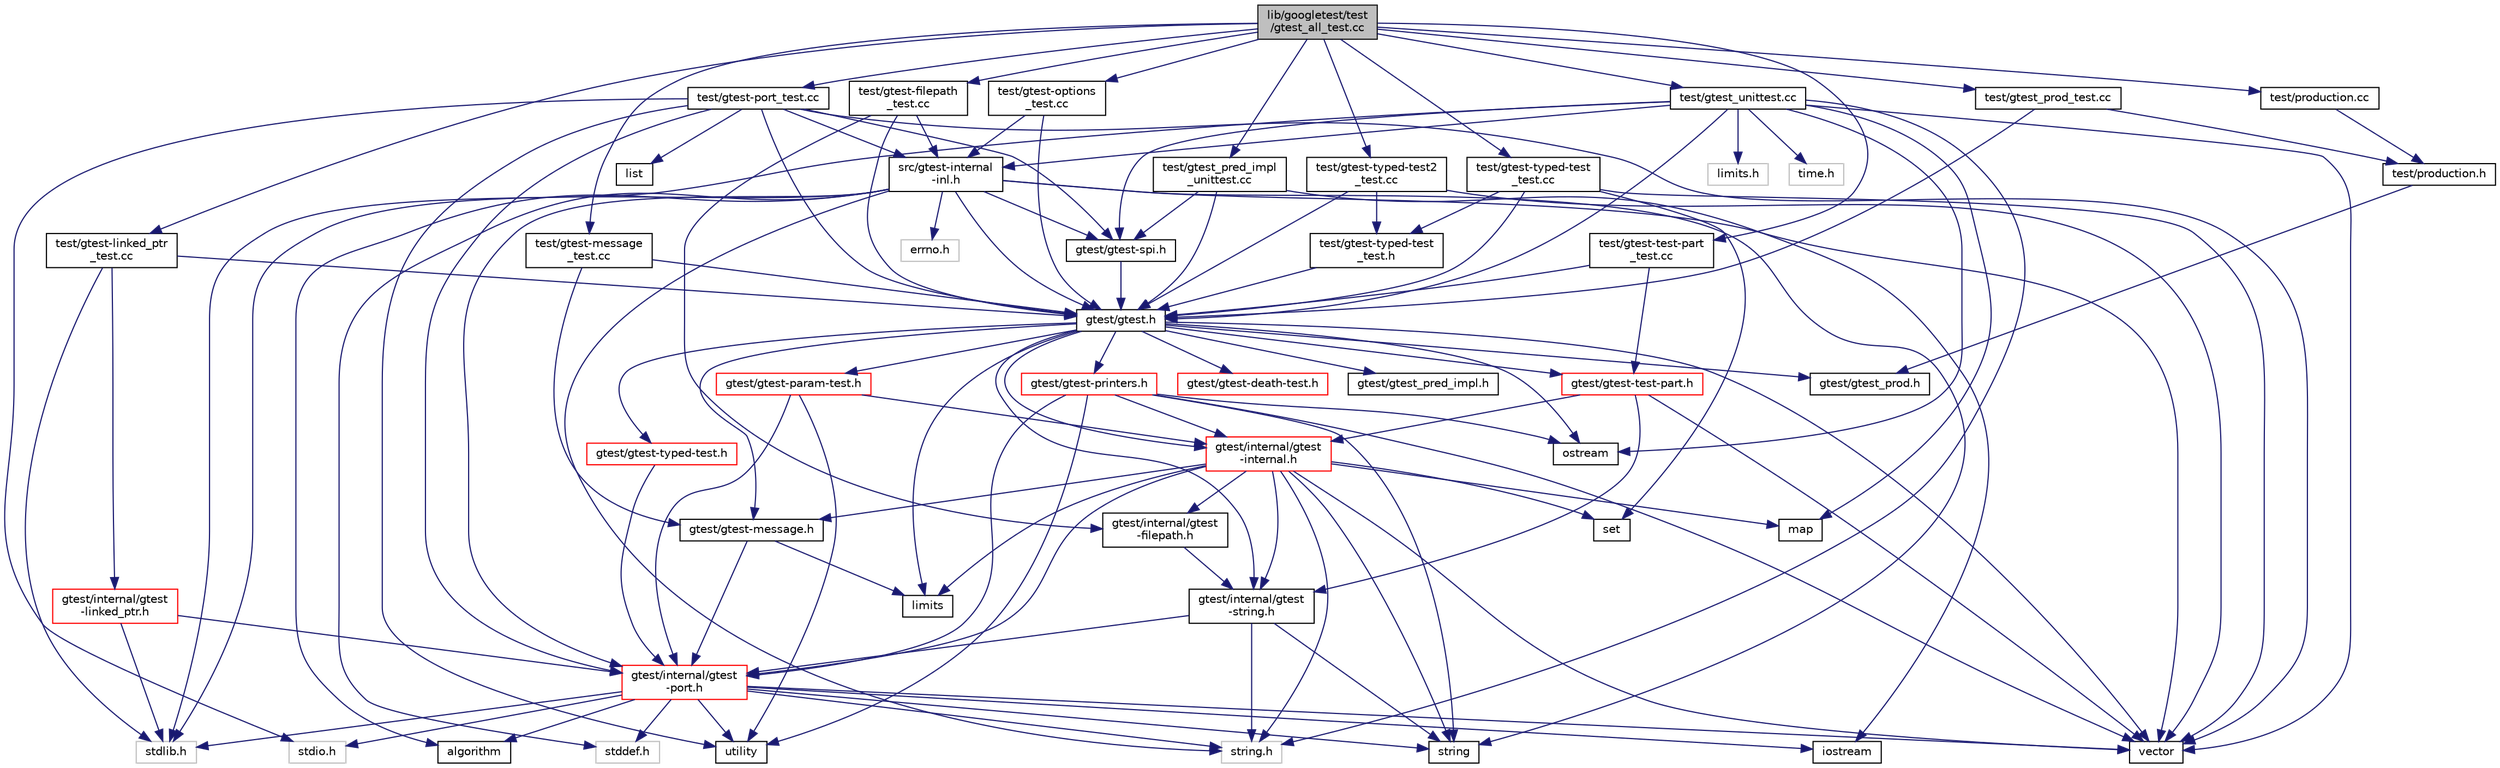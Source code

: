 digraph "lib/googletest/test/gtest_all_test.cc"
{
 // INTERACTIVE_SVG=YES
 // LATEX_PDF_SIZE
  bgcolor="transparent";
  edge [fontname="Helvetica",fontsize="10",labelfontname="Helvetica",labelfontsize="10"];
  node [fontname="Helvetica",fontsize="10",shape=record];
  Node1 [label="lib/googletest/test\l/gtest_all_test.cc",height=0.2,width=0.4,color="black", fillcolor="grey75", style="filled", fontcolor="black",tooltip=" "];
  Node1 -> Node2 [color="midnightblue",fontsize="10",style="solid",fontname="Helvetica"];
  Node2 [label="test/gtest-filepath\l_test.cc",height=0.2,width=0.4,color="black",URL="$dc/d76/gtest-filepath__test_8cc.html",tooltip=" "];
  Node2 -> Node3 [color="midnightblue",fontsize="10",style="solid",fontname="Helvetica"];
  Node3 [label="gtest/internal/gtest\l-filepath.h",height=0.2,width=0.4,color="black",URL="$dc/d79/gtest-filepath_8h.html",tooltip=" "];
  Node3 -> Node4 [color="midnightblue",fontsize="10",style="solid",fontname="Helvetica"];
  Node4 [label="gtest/internal/gtest\l-string.h",height=0.2,width=0.4,color="black",URL="$d0/d45/gtest-string_8h.html",tooltip=" "];
  Node4 -> Node5 [color="midnightblue",fontsize="10",style="solid",fontname="Helvetica"];
  Node5 [label="string.h",height=0.2,width=0.4,color="grey75",tooltip=" "];
  Node4 -> Node6 [color="midnightblue",fontsize="10",style="solid",fontname="Helvetica"];
  Node6 [label="string",height=0.2,width=0.4,color="black",URL="/Users/shi-rongliu/html_book_20190607/cppreference-doxygen-web.tag.xml$cpp/header/string.html",tooltip=" "];
  Node4 -> Node7 [color="midnightblue",fontsize="10",style="solid",fontname="Helvetica"];
  Node7 [label="gtest/internal/gtest\l-port.h",height=0.2,width=0.4,color="red",URL="$d3/dc9/gtest-port_8h.html",tooltip=" "];
  Node7 -> Node9 [color="midnightblue",fontsize="10",style="solid",fontname="Helvetica"];
  Node9 [label="stddef.h",height=0.2,width=0.4,color="grey75",tooltip=" "];
  Node7 -> Node10 [color="midnightblue",fontsize="10",style="solid",fontname="Helvetica"];
  Node10 [label="stdlib.h",height=0.2,width=0.4,color="grey75",tooltip=" "];
  Node7 -> Node11 [color="midnightblue",fontsize="10",style="solid",fontname="Helvetica"];
  Node11 [label="stdio.h",height=0.2,width=0.4,color="grey75",tooltip=" "];
  Node7 -> Node5 [color="midnightblue",fontsize="10",style="solid",fontname="Helvetica"];
  Node7 -> Node14 [color="midnightblue",fontsize="10",style="solid",fontname="Helvetica"];
  Node14 [label="algorithm",height=0.2,width=0.4,color="black",URL="/Users/shi-rongliu/html_book_20190607/cppreference-doxygen-web.tag.xml$cpp/header/algorithm.html",tooltip=" "];
  Node7 -> Node15 [color="midnightblue",fontsize="10",style="solid",fontname="Helvetica"];
  Node15 [label="iostream",height=0.2,width=0.4,color="black",URL="/Users/shi-rongliu/html_book_20190607/cppreference-doxygen-web.tag.xml$cpp/header/iostream.html",tooltip=" "];
  Node7 -> Node6 [color="midnightblue",fontsize="10",style="solid",fontname="Helvetica"];
  Node7 -> Node17 [color="midnightblue",fontsize="10",style="solid",fontname="Helvetica"];
  Node17 [label="utility",height=0.2,width=0.4,color="black",URL="/Users/shi-rongliu/html_book_20190607/cppreference-doxygen-web.tag.xml$cpp/header/utility.html",tooltip=" "];
  Node7 -> Node18 [color="midnightblue",fontsize="10",style="solid",fontname="Helvetica"];
  Node18 [label="vector",height=0.2,width=0.4,color="black",URL="/Users/shi-rongliu/html_book_20190607/cppreference-doxygen-web.tag.xml$cpp/header/vector.html",tooltip=" "];
  Node2 -> Node26 [color="midnightblue",fontsize="10",style="solid",fontname="Helvetica"];
  Node26 [label="gtest/gtest.h",height=0.2,width=0.4,color="black",URL="$d8/d73/gtest_8h.html",tooltip=" "];
  Node26 -> Node27 [color="midnightblue",fontsize="10",style="solid",fontname="Helvetica"];
  Node27 [label="limits",height=0.2,width=0.4,color="black",URL="/Users/shi-rongliu/html_book_20190607/cppreference-doxygen-web.tag.xml$cpp/header/limits.html",tooltip=" "];
  Node26 -> Node28 [color="midnightblue",fontsize="10",style="solid",fontname="Helvetica"];
  Node28 [label="ostream",height=0.2,width=0.4,color="black",URL="/Users/shi-rongliu/html_book_20190607/cppreference-doxygen-web.tag.xml$cpp/header/ostream.html",tooltip=" "];
  Node26 -> Node18 [color="midnightblue",fontsize="10",style="solid",fontname="Helvetica"];
  Node26 -> Node29 [color="midnightblue",fontsize="10",style="solid",fontname="Helvetica"];
  Node29 [label="gtest/internal/gtest\l-internal.h",height=0.2,width=0.4,color="red",URL="$d5/da1/gtest-internal_8h.html",tooltip=" "];
  Node29 -> Node7 [color="midnightblue",fontsize="10",style="solid",fontname="Helvetica"];
  Node29 -> Node5 [color="midnightblue",fontsize="10",style="solid",fontname="Helvetica"];
  Node29 -> Node27 [color="midnightblue",fontsize="10",style="solid",fontname="Helvetica"];
  Node29 -> Node32 [color="midnightblue",fontsize="10",style="solid",fontname="Helvetica"];
  Node32 [label="map",height=0.2,width=0.4,color="black",URL="/Users/shi-rongliu/html_book_20190607/cppreference-doxygen-web.tag.xml$cpp/header/map.html",tooltip=" "];
  Node29 -> Node33 [color="midnightblue",fontsize="10",style="solid",fontname="Helvetica"];
  Node33 [label="set",height=0.2,width=0.4,color="black",URL="/Users/shi-rongliu/html_book_20190607/cppreference-doxygen-web.tag.xml$cpp/header/set.html",tooltip=" "];
  Node29 -> Node6 [color="midnightblue",fontsize="10",style="solid",fontname="Helvetica"];
  Node29 -> Node18 [color="midnightblue",fontsize="10",style="solid",fontname="Helvetica"];
  Node29 -> Node34 [color="midnightblue",fontsize="10",style="solid",fontname="Helvetica"];
  Node34 [label="gtest/gtest-message.h",height=0.2,width=0.4,color="black",URL="$d6/da4/gtest-message_8h.html",tooltip=" "];
  Node34 -> Node27 [color="midnightblue",fontsize="10",style="solid",fontname="Helvetica"];
  Node34 -> Node7 [color="midnightblue",fontsize="10",style="solid",fontname="Helvetica"];
  Node29 -> Node4 [color="midnightblue",fontsize="10",style="solid",fontname="Helvetica"];
  Node29 -> Node3 [color="midnightblue",fontsize="10",style="solid",fontname="Helvetica"];
  Node26 -> Node4 [color="midnightblue",fontsize="10",style="solid",fontname="Helvetica"];
  Node26 -> Node36 [color="midnightblue",fontsize="10",style="solid",fontname="Helvetica"];
  Node36 [label="gtest/gtest-death-test.h",height=0.2,width=0.4,color="red",URL="$d4/d59/gtest-death-test_8h.html",tooltip=" "];
  Node26 -> Node34 [color="midnightblue",fontsize="10",style="solid",fontname="Helvetica"];
  Node26 -> Node38 [color="midnightblue",fontsize="10",style="solid",fontname="Helvetica"];
  Node38 [label="gtest/gtest-param-test.h",height=0.2,width=0.4,color="red",URL="$d0/d31/gtest-param-test_8h.html",tooltip=" "];
  Node38 -> Node7 [color="midnightblue",fontsize="10",style="solid",fontname="Helvetica"];
  Node38 -> Node17 [color="midnightblue",fontsize="10",style="solid",fontname="Helvetica"];
  Node38 -> Node29 [color="midnightblue",fontsize="10",style="solid",fontname="Helvetica"];
  Node26 -> Node43 [color="midnightblue",fontsize="10",style="solid",fontname="Helvetica"];
  Node43 [label="gtest/gtest-printers.h",height=0.2,width=0.4,color="red",URL="$d0/d6d/gtest-printers_8h.html",tooltip=" "];
  Node43 -> Node28 [color="midnightblue",fontsize="10",style="solid",fontname="Helvetica"];
  Node43 -> Node6 [color="midnightblue",fontsize="10",style="solid",fontname="Helvetica"];
  Node43 -> Node17 [color="midnightblue",fontsize="10",style="solid",fontname="Helvetica"];
  Node43 -> Node18 [color="midnightblue",fontsize="10",style="solid",fontname="Helvetica"];
  Node43 -> Node7 [color="midnightblue",fontsize="10",style="solid",fontname="Helvetica"];
  Node43 -> Node29 [color="midnightblue",fontsize="10",style="solid",fontname="Helvetica"];
  Node26 -> Node46 [color="midnightblue",fontsize="10",style="solid",fontname="Helvetica"];
  Node46 [label="gtest/gtest_prod.h",height=0.2,width=0.4,color="black",URL="$d4/db1/gtest__prod_8h.html",tooltip=" "];
  Node26 -> Node47 [color="midnightblue",fontsize="10",style="solid",fontname="Helvetica"];
  Node47 [label="gtest/gtest-test-part.h",height=0.2,width=0.4,color="red",URL="$d1/d01/gtest-test-part_8h.html",tooltip=" "];
  Node47 -> Node18 [color="midnightblue",fontsize="10",style="solid",fontname="Helvetica"];
  Node47 -> Node29 [color="midnightblue",fontsize="10",style="solid",fontname="Helvetica"];
  Node47 -> Node4 [color="midnightblue",fontsize="10",style="solid",fontname="Helvetica"];
  Node26 -> Node49 [color="midnightblue",fontsize="10",style="solid",fontname="Helvetica"];
  Node49 [label="gtest/gtest-typed-test.h",height=0.2,width=0.4,color="red",URL="$de/dce/gtest-typed-test_8h.html",tooltip=" "];
  Node49 -> Node7 [color="midnightblue",fontsize="10",style="solid",fontname="Helvetica"];
  Node26 -> Node50 [color="midnightblue",fontsize="10",style="solid",fontname="Helvetica"];
  Node50 [label="gtest/gtest_pred_impl.h",height=0.2,width=0.4,color="black",URL="$db/d6e/gtest__pred__impl_8h.html",tooltip=" "];
  Node2 -> Node51 [color="midnightblue",fontsize="10",style="solid",fontname="Helvetica"];
  Node51 [label="src/gtest-internal\l-inl.h",height=0.2,width=0.4,color="black",URL="$d0/da1/gtest-internal-inl_8h.html",tooltip=" "];
  Node51 -> Node52 [color="midnightblue",fontsize="10",style="solid",fontname="Helvetica"];
  Node52 [label="errno.h",height=0.2,width=0.4,color="grey75",tooltip=" "];
  Node51 -> Node9 [color="midnightblue",fontsize="10",style="solid",fontname="Helvetica"];
  Node51 -> Node10 [color="midnightblue",fontsize="10",style="solid",fontname="Helvetica"];
  Node51 -> Node5 [color="midnightblue",fontsize="10",style="solid",fontname="Helvetica"];
  Node51 -> Node14 [color="midnightblue",fontsize="10",style="solid",fontname="Helvetica"];
  Node51 -> Node6 [color="midnightblue",fontsize="10",style="solid",fontname="Helvetica"];
  Node51 -> Node18 [color="midnightblue",fontsize="10",style="solid",fontname="Helvetica"];
  Node51 -> Node7 [color="midnightblue",fontsize="10",style="solid",fontname="Helvetica"];
  Node51 -> Node26 [color="midnightblue",fontsize="10",style="solid",fontname="Helvetica"];
  Node51 -> Node53 [color="midnightblue",fontsize="10",style="solid",fontname="Helvetica"];
  Node53 [label="gtest/gtest-spi.h",height=0.2,width=0.4,color="black",URL="$dc/dbe/gtest-spi_8h.html",tooltip=" "];
  Node53 -> Node26 [color="midnightblue",fontsize="10",style="solid",fontname="Helvetica"];
  Node1 -> Node54 [color="midnightblue",fontsize="10",style="solid",fontname="Helvetica"];
  Node54 [label="test/gtest-linked_ptr\l_test.cc",height=0.2,width=0.4,color="black",URL="$d9/dc5/gtest-linked__ptr__test_8cc.html",tooltip=" "];
  Node54 -> Node41 [color="midnightblue",fontsize="10",style="solid",fontname="Helvetica"];
  Node41 [label="gtest/internal/gtest\l-linked_ptr.h",height=0.2,width=0.4,color="red",URL="$d0/d03/gtest-linked__ptr_8h.html",tooltip=" "];
  Node41 -> Node10 [color="midnightblue",fontsize="10",style="solid",fontname="Helvetica"];
  Node41 -> Node7 [color="midnightblue",fontsize="10",style="solid",fontname="Helvetica"];
  Node54 -> Node10 [color="midnightblue",fontsize="10",style="solid",fontname="Helvetica"];
  Node54 -> Node26 [color="midnightblue",fontsize="10",style="solid",fontname="Helvetica"];
  Node1 -> Node55 [color="midnightblue",fontsize="10",style="solid",fontname="Helvetica"];
  Node55 [label="test/gtest-message\l_test.cc",height=0.2,width=0.4,color="black",URL="$d9/df7/gtest-message__test_8cc.html",tooltip=" "];
  Node55 -> Node34 [color="midnightblue",fontsize="10",style="solid",fontname="Helvetica"];
  Node55 -> Node26 [color="midnightblue",fontsize="10",style="solid",fontname="Helvetica"];
  Node1 -> Node56 [color="midnightblue",fontsize="10",style="solid",fontname="Helvetica"];
  Node56 [label="test/gtest-options\l_test.cc",height=0.2,width=0.4,color="black",URL="$dd/d90/gtest-options__test_8cc.html",tooltip=" "];
  Node56 -> Node26 [color="midnightblue",fontsize="10",style="solid",fontname="Helvetica"];
  Node56 -> Node51 [color="midnightblue",fontsize="10",style="solid",fontname="Helvetica"];
  Node1 -> Node57 [color="midnightblue",fontsize="10",style="solid",fontname="Helvetica"];
  Node57 [label="test/gtest-port_test.cc",height=0.2,width=0.4,color="black",URL="$d1/df3/gtest-port__test_8cc.html",tooltip=" "];
  Node57 -> Node7 [color="midnightblue",fontsize="10",style="solid",fontname="Helvetica"];
  Node57 -> Node11 [color="midnightblue",fontsize="10",style="solid",fontname="Helvetica"];
  Node57 -> Node58 [color="midnightblue",fontsize="10",style="solid",fontname="Helvetica"];
  Node58 [label="list",height=0.2,width=0.4,color="black",URL="/Users/shi-rongliu/html_book_20190607/cppreference-doxygen-web.tag.xml$cpp/header/list.html",tooltip=" "];
  Node57 -> Node17 [color="midnightblue",fontsize="10",style="solid",fontname="Helvetica"];
  Node57 -> Node18 [color="midnightblue",fontsize="10",style="solid",fontname="Helvetica"];
  Node57 -> Node26 [color="midnightblue",fontsize="10",style="solid",fontname="Helvetica"];
  Node57 -> Node53 [color="midnightblue",fontsize="10",style="solid",fontname="Helvetica"];
  Node57 -> Node51 [color="midnightblue",fontsize="10",style="solid",fontname="Helvetica"];
  Node1 -> Node59 [color="midnightblue",fontsize="10",style="solid",fontname="Helvetica"];
  Node59 [label="test/gtest_pred_impl\l_unittest.cc",height=0.2,width=0.4,color="black",URL="$da/d85/gtest__pred__impl__unittest_8cc.html",tooltip=" "];
  Node59 -> Node15 [color="midnightblue",fontsize="10",style="solid",fontname="Helvetica"];
  Node59 -> Node26 [color="midnightblue",fontsize="10",style="solid",fontname="Helvetica"];
  Node59 -> Node53 [color="midnightblue",fontsize="10",style="solid",fontname="Helvetica"];
  Node1 -> Node60 [color="midnightblue",fontsize="10",style="solid",fontname="Helvetica"];
  Node60 [label="test/gtest_prod_test.cc",height=0.2,width=0.4,color="black",URL="$d7/dab/gtest__prod__test_8cc.html",tooltip=" "];
  Node60 -> Node26 [color="midnightblue",fontsize="10",style="solid",fontname="Helvetica"];
  Node60 -> Node61 [color="midnightblue",fontsize="10",style="solid",fontname="Helvetica"];
  Node61 [label="test/production.h",height=0.2,width=0.4,color="black",URL="$d8/d23/production_8h.html",tooltip=" "];
  Node61 -> Node46 [color="midnightblue",fontsize="10",style="solid",fontname="Helvetica"];
  Node1 -> Node62 [color="midnightblue",fontsize="10",style="solid",fontname="Helvetica"];
  Node62 [label="test/gtest-test-part\l_test.cc",height=0.2,width=0.4,color="black",URL="$d3/d32/gtest-test-part__test_8cc.html",tooltip=" "];
  Node62 -> Node47 [color="midnightblue",fontsize="10",style="solid",fontname="Helvetica"];
  Node62 -> Node26 [color="midnightblue",fontsize="10",style="solid",fontname="Helvetica"];
  Node1 -> Node63 [color="midnightblue",fontsize="10",style="solid",fontname="Helvetica"];
  Node63 [label="test/gtest-typed-test\l_test.cc",height=0.2,width=0.4,color="black",URL="$de/df2/gtest-typed-test__test_8cc.html",tooltip=" "];
  Node63 -> Node64 [color="midnightblue",fontsize="10",style="solid",fontname="Helvetica"];
  Node64 [label="test/gtest-typed-test\l_test.h",height=0.2,width=0.4,color="black",URL="$de/d8b/gtest-typed-test__test_8h.html",tooltip=" "];
  Node64 -> Node26 [color="midnightblue",fontsize="10",style="solid",fontname="Helvetica"];
  Node63 -> Node33 [color="midnightblue",fontsize="10",style="solid",fontname="Helvetica"];
  Node63 -> Node18 [color="midnightblue",fontsize="10",style="solid",fontname="Helvetica"];
  Node63 -> Node26 [color="midnightblue",fontsize="10",style="solid",fontname="Helvetica"];
  Node1 -> Node65 [color="midnightblue",fontsize="10",style="solid",fontname="Helvetica"];
  Node65 [label="test/gtest-typed-test2\l_test.cc",height=0.2,width=0.4,color="black",URL="$da/d89/gtest-typed-test2__test_8cc.html",tooltip=" "];
  Node65 -> Node18 [color="midnightblue",fontsize="10",style="solid",fontname="Helvetica"];
  Node65 -> Node64 [color="midnightblue",fontsize="10",style="solid",fontname="Helvetica"];
  Node65 -> Node26 [color="midnightblue",fontsize="10",style="solid",fontname="Helvetica"];
  Node1 -> Node66 [color="midnightblue",fontsize="10",style="solid",fontname="Helvetica"];
  Node66 [label="test/gtest_unittest.cc",height=0.2,width=0.4,color="black",URL="$df/d01/gtest__unittest_8cc.html",tooltip=" "];
  Node66 -> Node26 [color="midnightblue",fontsize="10",style="solid",fontname="Helvetica"];
  Node66 -> Node67 [color="midnightblue",fontsize="10",style="solid",fontname="Helvetica"];
  Node67 [label="limits.h",height=0.2,width=0.4,color="grey75",tooltip=" "];
  Node66 -> Node10 [color="midnightblue",fontsize="10",style="solid",fontname="Helvetica"];
  Node66 -> Node5 [color="midnightblue",fontsize="10",style="solid",fontname="Helvetica"];
  Node66 -> Node68 [color="midnightblue",fontsize="10",style="solid",fontname="Helvetica"];
  Node68 [label="time.h",height=0.2,width=0.4,color="grey75",tooltip=" "];
  Node66 -> Node32 [color="midnightblue",fontsize="10",style="solid",fontname="Helvetica"];
  Node66 -> Node18 [color="midnightblue",fontsize="10",style="solid",fontname="Helvetica"];
  Node66 -> Node28 [color="midnightblue",fontsize="10",style="solid",fontname="Helvetica"];
  Node66 -> Node53 [color="midnightblue",fontsize="10",style="solid",fontname="Helvetica"];
  Node66 -> Node51 [color="midnightblue",fontsize="10",style="solid",fontname="Helvetica"];
  Node1 -> Node69 [color="midnightblue",fontsize="10",style="solid",fontname="Helvetica"];
  Node69 [label="test/production.cc",height=0.2,width=0.4,color="black",URL="$d9/d93/production_8cc.html",tooltip=" "];
  Node69 -> Node61 [color="midnightblue",fontsize="10",style="solid",fontname="Helvetica"];
}
